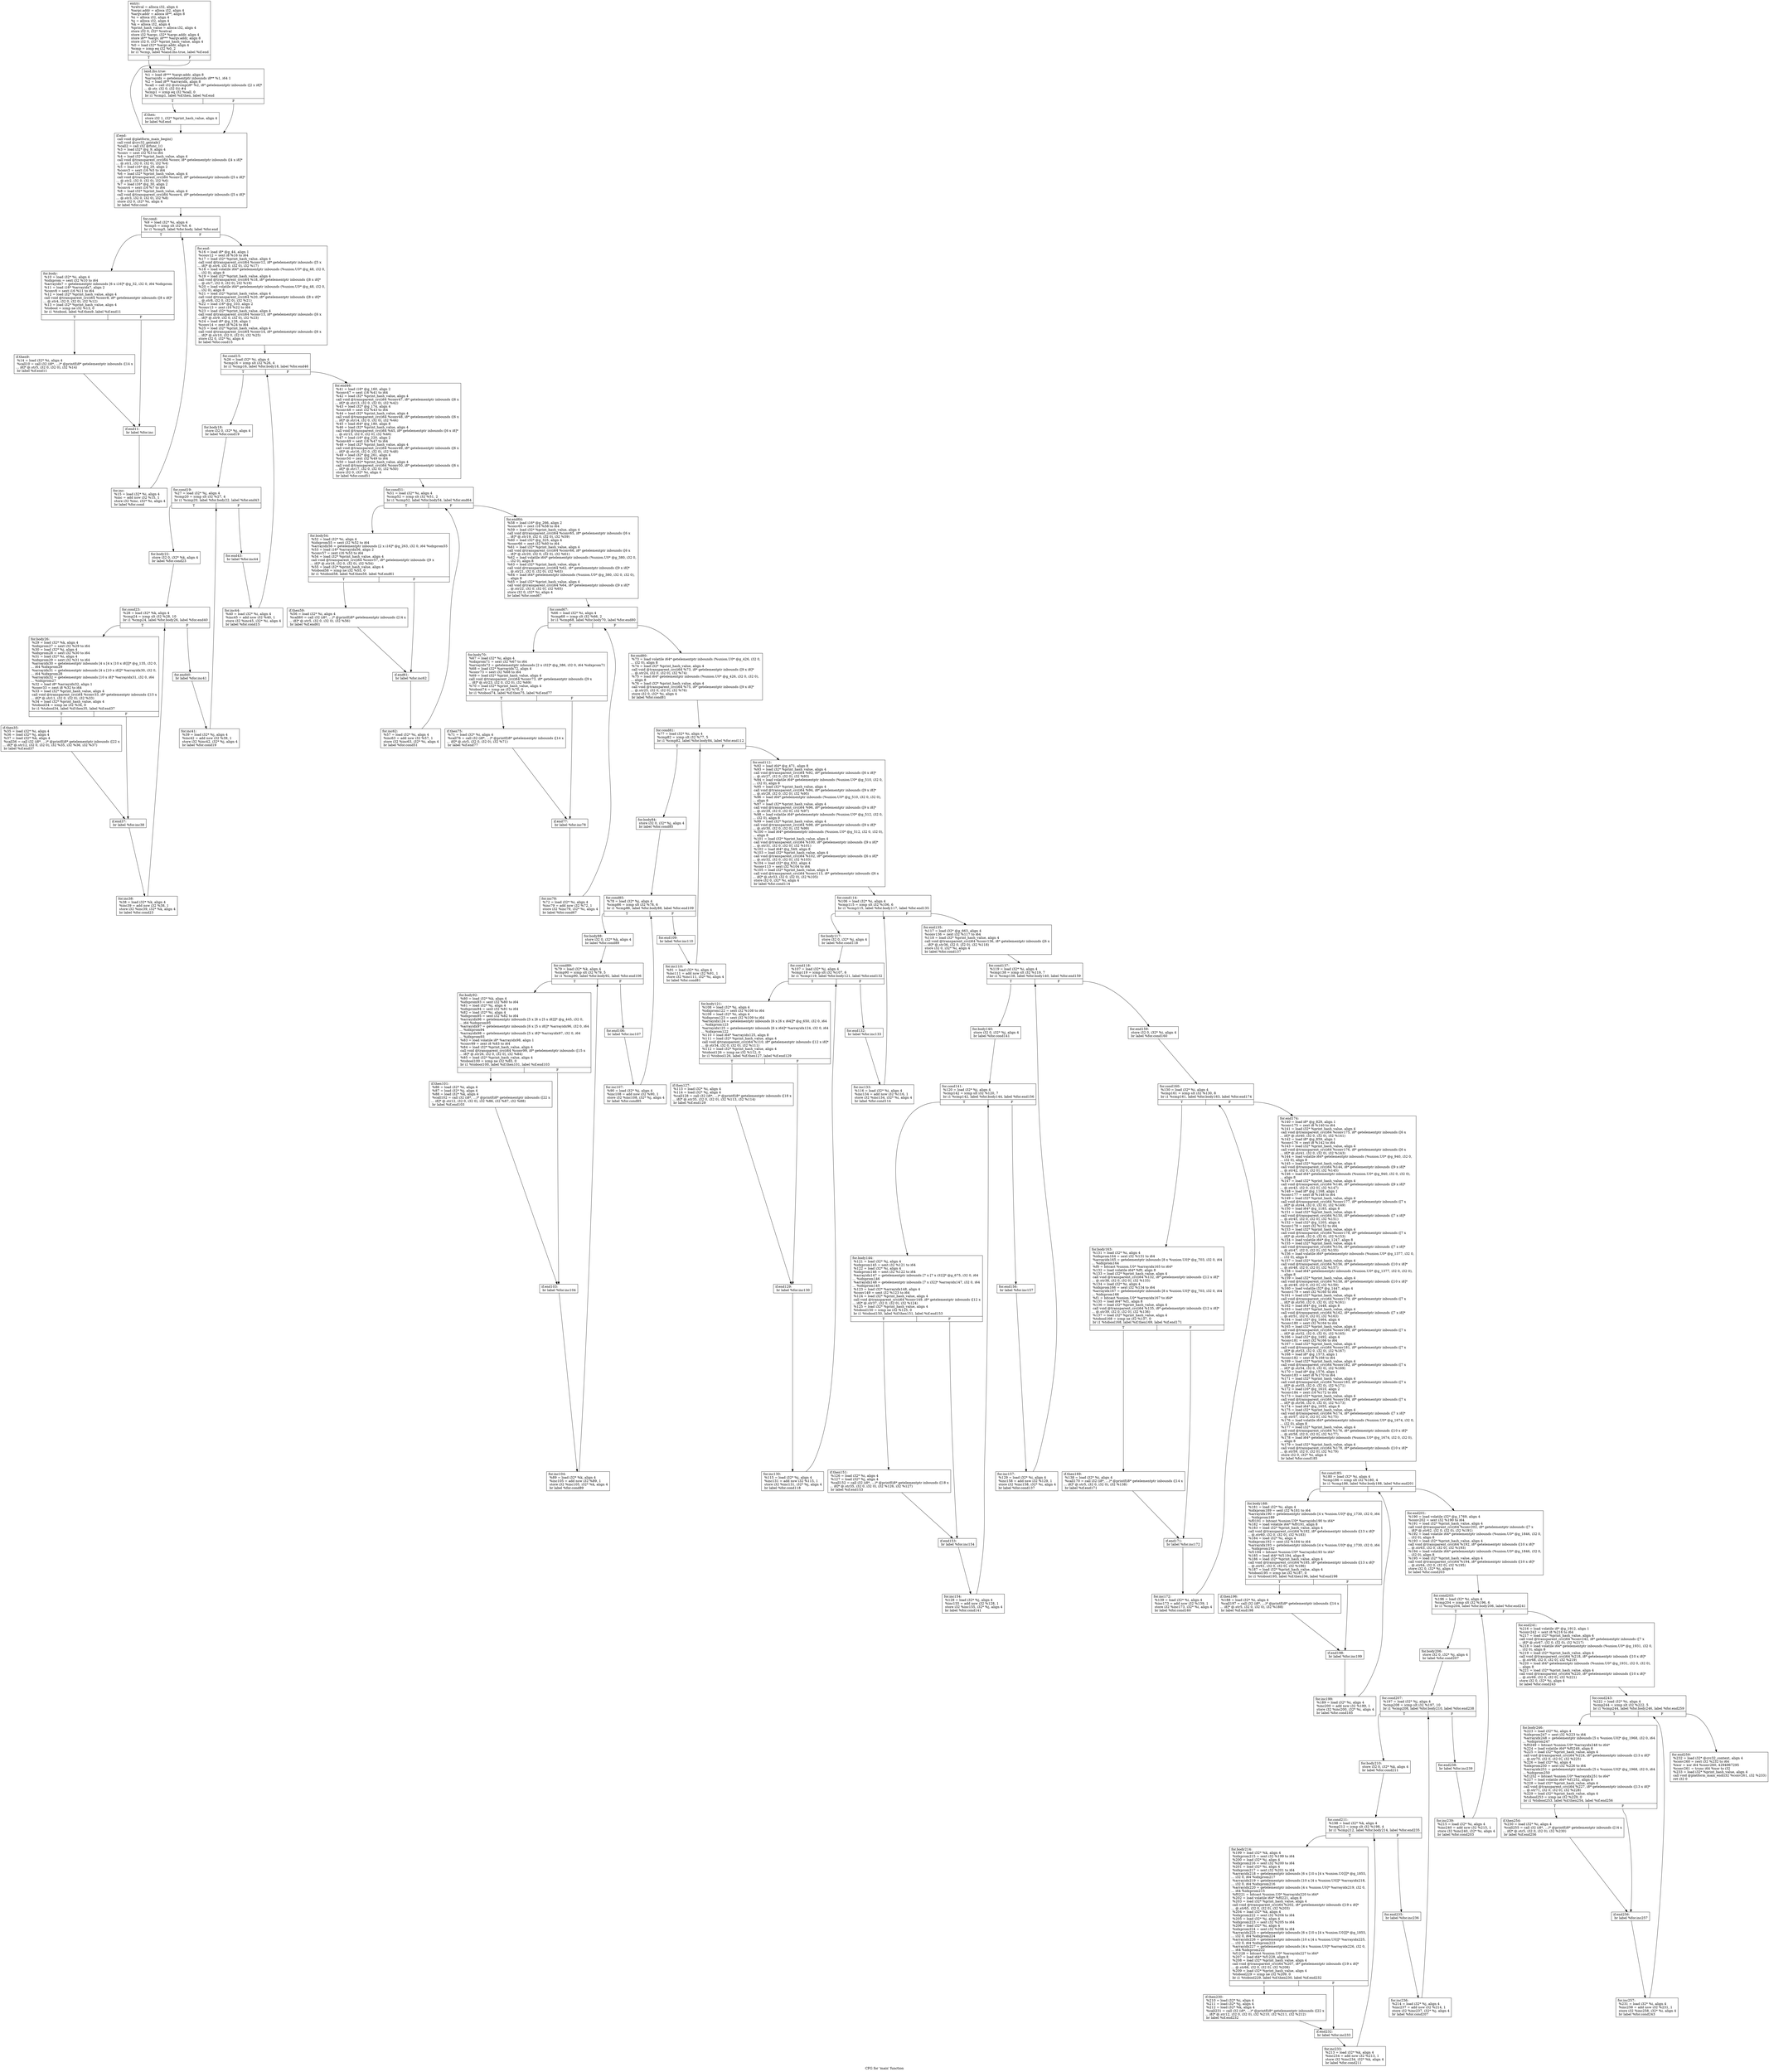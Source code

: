 digraph "CFG for 'main' function" {
	label="CFG for 'main' function";

	Node0x9df6468 [shape=record,label="{entry:\l  %retval = alloca i32, align 4\l  %argc.addr = alloca i32, align 4\l  %argv.addr = alloca i8**, align 8\l  %i = alloca i32, align 4\l  %j = alloca i32, align 4\l  %k = alloca i32, align 4\l  %print_hash_value = alloca i32, align 4\l  store i32 0, i32* %retval\l  store i32 %argc, i32* %argc.addr, align 4\l  store i8** %argv, i8*** %argv.addr, align 8\l  store i32 0, i32* %print_hash_value, align 4\l  %0 = load i32* %argc.addr, align 4\l  %cmp = icmp eq i32 %0, 2\l  br i1 %cmp, label %land.lhs.true, label %if.end\l|{<s0>T|<s1>F}}"];
	Node0x9df6468:s0 -> Node0x9df6498;
	Node0x9df6468:s1 -> Node0x9df64f8;
	Node0x9df6498 [shape=record,label="{land.lhs.true:                                    \l  %1 = load i8*** %argv.addr, align 8\l  %arrayidx = getelementptr inbounds i8** %1, i64 1\l  %2 = load i8** %arrayidx, align 8\l  %call = call i32 @strcmp(i8* %2, i8* getelementptr inbounds ([2 x i8]*\l... @.str, i32 0, i32 0)) #4\l  %cmp1 = icmp eq i32 %call, 0\l  br i1 %cmp1, label %if.then, label %if.end\l|{<s0>T|<s1>F}}"];
	Node0x9df6498:s0 -> Node0x9df64c8;
	Node0x9df6498:s1 -> Node0x9df64f8;
	Node0x9df64c8 [shape=record,label="{if.then:                                          \l  store i32 1, i32* %print_hash_value, align 4\l  br label %if.end\l}"];
	Node0x9df64c8 -> Node0x9df64f8;
	Node0x9df64f8 [shape=record,label="{if.end:                                           \l  call void @platform_main_begin()\l  call void @crc32_gentab()\l  %call2 = call i32 @func_1()\l  %3 = load i32* @g_9, align 4\l  %conv = sext i32 %3 to i64\l  %4 = load i32* %print_hash_value, align 4\l  call void @transparent_crc(i64 %conv, i8* getelementptr inbounds ([4 x i8]*\l... @.str1, i32 0, i32 0), i32 %4)\l  %5 = load i16* @g_29, align 2\l  %conv3 = sext i16 %5 to i64\l  %6 = load i32* %print_hash_value, align 4\l  call void @transparent_crc(i64 %conv3, i8* getelementptr inbounds ([5 x i8]*\l... @.str2, i32 0, i32 0), i32 %6)\l  %7 = load i16* @g_30, align 2\l  %conv4 = sext i16 %7 to i64\l  %8 = load i32* %print_hash_value, align 4\l  call void @transparent_crc(i64 %conv4, i8* getelementptr inbounds ([5 x i8]*\l... @.str3, i32 0, i32 0), i32 %8)\l  store i32 0, i32* %i, align 4\l  br label %for.cond\l}"];
	Node0x9df64f8 -> Node0x9df6528;
	Node0x9df6528 [shape=record,label="{for.cond:                                         \l  %9 = load i32* %i, align 4\l  %cmp5 = icmp slt i32 %9, 6\l  br i1 %cmp5, label %for.body, label %for.end\l|{<s0>T|<s1>F}}"];
	Node0x9df6528:s0 -> Node0x9df6558;
	Node0x9df6528:s1 -> Node0x9df6618;
	Node0x9df6558 [shape=record,label="{for.body:                                         \l  %10 = load i32* %i, align 4\l  %idxprom = sext i32 %10 to i64\l  %arrayidx7 = getelementptr inbounds [6 x i16]* @g_32, i32 0, i64 %idxprom\l  %11 = load i16* %arrayidx7, align 2\l  %conv8 = sext i16 %11 to i64\l  %12 = load i32* %print_hash_value, align 4\l  call void @transparent_crc(i64 %conv8, i8* getelementptr inbounds ([8 x i8]*\l... @.str4, i32 0, i32 0), i32 %12)\l  %13 = load i32* %print_hash_value, align 4\l  %tobool = icmp ne i32 %13, 0\l  br i1 %tobool, label %if.then9, label %if.end11\l|{<s0>T|<s1>F}}"];
	Node0x9df6558:s0 -> Node0x9df6588;
	Node0x9df6558:s1 -> Node0x9df65b8;
	Node0x9df6588 [shape=record,label="{if.then9:                                         \l  %14 = load i32* %i, align 4\l  %call10 = call i32 (i8*, ...)* @printf(i8* getelementptr inbounds ([14 x\l... i8]* @.str5, i32 0, i32 0), i32 %14)\l  br label %if.end11\l}"];
	Node0x9df6588 -> Node0x9df65b8;
	Node0x9df65b8 [shape=record,label="{if.end11:                                         \l  br label %for.inc\l}"];
	Node0x9df65b8 -> Node0x9df65e8;
	Node0x9df65e8 [shape=record,label="{for.inc:                                          \l  %15 = load i32* %i, align 4\l  %inc = add nsw i32 %15, 1\l  store i32 %inc, i32* %i, align 4\l  br label %for.cond\l}"];
	Node0x9df65e8 -> Node0x9df6528;
	Node0x9df6618 [shape=record,label="{for.end:                                          \l  %16 = load i8* @g_44, align 1\l  %conv12 = sext i8 %16 to i64\l  %17 = load i32* %print_hash_value, align 4\l  call void @transparent_crc(i64 %conv12, i8* getelementptr inbounds ([5 x\l... i8]* @.str6, i32 0, i32 0), i32 %17)\l  %18 = load volatile i64* getelementptr inbounds (%union.U0* @g_48, i32 0,\l... i32 0), align 8\l  %19 = load i32* %print_hash_value, align 4\l  call void @transparent_crc(i64 %18, i8* getelementptr inbounds ([8 x i8]*\l... @.str7, i32 0, i32 0), i32 %19)\l  %20 = load volatile i64* getelementptr inbounds (%union.U0* @g_48, i32 0,\l... i32 0), align 8\l  %21 = load i32* %print_hash_value, align 4\l  call void @transparent_crc(i64 %20, i8* getelementptr inbounds ([8 x i8]*\l... @.str8, i32 0, i32 0), i32 %21)\l  %22 = load i16* @g_103, align 2\l  %conv13 = zext i16 %22 to i64\l  %23 = load i32* %print_hash_value, align 4\l  call void @transparent_crc(i64 %conv13, i8* getelementptr inbounds ([6 x\l... i8]* @.str9, i32 0, i32 0), i32 %23)\l  %24 = load i8* @g_128, align 1\l  %conv14 = zext i8 %24 to i64\l  %25 = load i32* %print_hash_value, align 4\l  call void @transparent_crc(i64 %conv14, i8* getelementptr inbounds ([6 x\l... i8]* @.str10, i32 0, i32 0), i32 %25)\l  store i32 0, i32* %i, align 4\l  br label %for.cond15\l}"];
	Node0x9df6618 -> Node0x9df6648;
	Node0x9df6648 [shape=record,label="{for.cond15:                                       \l  %26 = load i32* %i, align 4\l  %cmp16 = icmp slt i32 %26, 4\l  br i1 %cmp16, label %for.body18, label %for.end46\l|{<s0>T|<s1>F}}"];
	Node0x9df6648:s0 -> Node0x9df6678;
	Node0x9df6648:s1 -> Node0x9df68b8;
	Node0x9df6678 [shape=record,label="{for.body18:                                       \l  store i32 0, i32* %j, align 4\l  br label %for.cond19\l}"];
	Node0x9df6678 -> Node0x9df66a8;
	Node0x9df66a8 [shape=record,label="{for.cond19:                                       \l  %27 = load i32* %j, align 4\l  %cmp20 = icmp slt i32 %27, 4\l  br i1 %cmp20, label %for.body22, label %for.end43\l|{<s0>T|<s1>F}}"];
	Node0x9df66a8:s0 -> Node0x9df66d8;
	Node0x9df66a8:s1 -> Node0x9df6858;
	Node0x9df66d8 [shape=record,label="{for.body22:                                       \l  store i32 0, i32* %k, align 4\l  br label %for.cond23\l}"];
	Node0x9df66d8 -> Node0x9df6708;
	Node0x9df6708 [shape=record,label="{for.cond23:                                       \l  %28 = load i32* %k, align 4\l  %cmp24 = icmp slt i32 %28, 10\l  br i1 %cmp24, label %for.body26, label %for.end40\l|{<s0>T|<s1>F}}"];
	Node0x9df6708:s0 -> Node0x9df6738;
	Node0x9df6708:s1 -> Node0x9df67f8;
	Node0x9df6738 [shape=record,label="{for.body26:                                       \l  %29 = load i32* %k, align 4\l  %idxprom27 = sext i32 %29 to i64\l  %30 = load i32* %j, align 4\l  %idxprom28 = sext i32 %30 to i64\l  %31 = load i32* %i, align 4\l  %idxprom29 = sext i32 %31 to i64\l  %arrayidx30 = getelementptr inbounds [4 x [4 x [10 x i8]]]* @g_135, i32 0,\l... i64 %idxprom29\l  %arrayidx31 = getelementptr inbounds [4 x [10 x i8]]* %arrayidx30, i32 0,\l... i64 %idxprom28\l  %arrayidx32 = getelementptr inbounds [10 x i8]* %arrayidx31, i32 0, i64\l... %idxprom27\l  %32 = load i8* %arrayidx32, align 1\l  %conv33 = zext i8 %32 to i64\l  %33 = load i32* %print_hash_value, align 4\l  call void @transparent_crc(i64 %conv33, i8* getelementptr inbounds ([15 x\l... i8]* @.str11, i32 0, i32 0), i32 %33)\l  %34 = load i32* %print_hash_value, align 4\l  %tobool34 = icmp ne i32 %34, 0\l  br i1 %tobool34, label %if.then35, label %if.end37\l|{<s0>T|<s1>F}}"];
	Node0x9df6738:s0 -> Node0x9df6768;
	Node0x9df6738:s1 -> Node0x9df6798;
	Node0x9df6768 [shape=record,label="{if.then35:                                        \l  %35 = load i32* %i, align 4\l  %36 = load i32* %j, align 4\l  %37 = load i32* %k, align 4\l  %call36 = call i32 (i8*, ...)* @printf(i8* getelementptr inbounds ([22 x\l... i8]* @.str12, i32 0, i32 0), i32 %35, i32 %36, i32 %37)\l  br label %if.end37\l}"];
	Node0x9df6768 -> Node0x9df6798;
	Node0x9df6798 [shape=record,label="{if.end37:                                         \l  br label %for.inc38\l}"];
	Node0x9df6798 -> Node0x9df67c8;
	Node0x9df67c8 [shape=record,label="{for.inc38:                                        \l  %38 = load i32* %k, align 4\l  %inc39 = add nsw i32 %38, 1\l  store i32 %inc39, i32* %k, align 4\l  br label %for.cond23\l}"];
	Node0x9df67c8 -> Node0x9df6708;
	Node0x9df67f8 [shape=record,label="{for.end40:                                        \l  br label %for.inc41\l}"];
	Node0x9df67f8 -> Node0x9df6828;
	Node0x9df6828 [shape=record,label="{for.inc41:                                        \l  %39 = load i32* %j, align 4\l  %inc42 = add nsw i32 %39, 1\l  store i32 %inc42, i32* %j, align 4\l  br label %for.cond19\l}"];
	Node0x9df6828 -> Node0x9df66a8;
	Node0x9df6858 [shape=record,label="{for.end43:                                        \l  br label %for.inc44\l}"];
	Node0x9df6858 -> Node0x9df6888;
	Node0x9df6888 [shape=record,label="{for.inc44:                                        \l  %40 = load i32* %i, align 4\l  %inc45 = add nsw i32 %40, 1\l  store i32 %inc45, i32* %i, align 4\l  br label %for.cond15\l}"];
	Node0x9df6888 -> Node0x9df6648;
	Node0x9df68b8 [shape=record,label="{for.end46:                                        \l  %41 = load i16* @g_160, align 2\l  %conv47 = sext i16 %41 to i64\l  %42 = load i32* %print_hash_value, align 4\l  call void @transparent_crc(i64 %conv47, i8* getelementptr inbounds ([6 x\l... i8]* @.str13, i32 0, i32 0), i32 %42)\l  %43 = load i32* @g_174, align 4\l  %conv48 = sext i32 %43 to i64\l  %44 = load i32* %print_hash_value, align 4\l  call void @transparent_crc(i64 %conv48, i8* getelementptr inbounds ([6 x\l... i8]* @.str14, i32 0, i32 0), i32 %44)\l  %45 = load i64* @g_180, align 8\l  %46 = load i32* %print_hash_value, align 4\l  call void @transparent_crc(i64 %45, i8* getelementptr inbounds ([6 x i8]*\l... @.str15, i32 0, i32 0), i32 %46)\l  %47 = load i16* @g_220, align 2\l  %conv49 = sext i16 %47 to i64\l  %48 = load i32* %print_hash_value, align 4\l  call void @transparent_crc(i64 %conv49, i8* getelementptr inbounds ([6 x\l... i8]* @.str16, i32 0, i32 0), i32 %48)\l  %49 = load i32* @g_261, align 4\l  %conv50 = zext i32 %49 to i64\l  %50 = load i32* %print_hash_value, align 4\l  call void @transparent_crc(i64 %conv50, i8* getelementptr inbounds ([6 x\l... i8]* @.str17, i32 0, i32 0), i32 %50)\l  store i32 0, i32* %i, align 4\l  br label %for.cond51\l}"];
	Node0x9df68b8 -> Node0x9df68e8;
	Node0x9df68e8 [shape=record,label="{for.cond51:                                       \l  %51 = load i32* %i, align 4\l  %cmp52 = icmp slt i32 %51, 2\l  br i1 %cmp52, label %for.body54, label %for.end64\l|{<s0>T|<s1>F}}"];
	Node0x9df68e8:s0 -> Node0x9df6918;
	Node0x9df68e8:s1 -> Node0x9df69d8;
	Node0x9df6918 [shape=record,label="{for.body54:                                       \l  %52 = load i32* %i, align 4\l  %idxprom55 = sext i32 %52 to i64\l  %arrayidx56 = getelementptr inbounds [2 x i16]* @g_263, i32 0, i64 %idxprom55\l  %53 = load i16* %arrayidx56, align 2\l  %conv57 = zext i16 %53 to i64\l  %54 = load i32* %print_hash_value, align 4\l  call void @transparent_crc(i64 %conv57, i8* getelementptr inbounds ([9 x\l... i8]* @.str18, i32 0, i32 0), i32 %54)\l  %55 = load i32* %print_hash_value, align 4\l  %tobool58 = icmp ne i32 %55, 0\l  br i1 %tobool58, label %if.then59, label %if.end61\l|{<s0>T|<s1>F}}"];
	Node0x9df6918:s0 -> Node0x9df6948;
	Node0x9df6918:s1 -> Node0x9df6978;
	Node0x9df6948 [shape=record,label="{if.then59:                                        \l  %56 = load i32* %i, align 4\l  %call60 = call i32 (i8*, ...)* @printf(i8* getelementptr inbounds ([14 x\l... i8]* @.str5, i32 0, i32 0), i32 %56)\l  br label %if.end61\l}"];
	Node0x9df6948 -> Node0x9df6978;
	Node0x9df6978 [shape=record,label="{if.end61:                                         \l  br label %for.inc62\l}"];
	Node0x9df6978 -> Node0x9df69a8;
	Node0x9df69a8 [shape=record,label="{for.inc62:                                        \l  %57 = load i32* %i, align 4\l  %inc63 = add nsw i32 %57, 1\l  store i32 %inc63, i32* %i, align 4\l  br label %for.cond51\l}"];
	Node0x9df69a8 -> Node0x9df68e8;
	Node0x9df69d8 [shape=record,label="{for.end64:                                        \l  %58 = load i16* @g_266, align 2\l  %conv65 = zext i16 %58 to i64\l  %59 = load i32* %print_hash_value, align 4\l  call void @transparent_crc(i64 %conv65, i8* getelementptr inbounds ([6 x\l... i8]* @.str19, i32 0, i32 0), i32 %59)\l  %60 = load i32* @g_325, align 4\l  %conv66 = zext i32 %60 to i64\l  %61 = load i32* %print_hash_value, align 4\l  call void @transparent_crc(i64 %conv66, i8* getelementptr inbounds ([6 x\l... i8]* @.str20, i32 0, i32 0), i32 %61)\l  %62 = load volatile i64* getelementptr inbounds (%union.U0* @g_380, i32 0,\l... i32 0), align 8\l  %63 = load i32* %print_hash_value, align 4\l  call void @transparent_crc(i64 %62, i8* getelementptr inbounds ([9 x i8]*\l... @.str21, i32 0, i32 0), i32 %63)\l  %64 = load i64* getelementptr inbounds (%union.U0* @g_380, i32 0, i32 0),\l... align 8\l  %65 = load i32* %print_hash_value, align 4\l  call void @transparent_crc(i64 %64, i8* getelementptr inbounds ([9 x i8]*\l... @.str22, i32 0, i32 0), i32 %65)\l  store i32 0, i32* %i, align 4\l  br label %for.cond67\l}"];
	Node0x9df69d8 -> Node0x9df6a08;
	Node0x9df6a08 [shape=record,label="{for.cond67:                                       \l  %66 = load i32* %i, align 4\l  %cmp68 = icmp slt i32 %66, 2\l  br i1 %cmp68, label %for.body70, label %for.end80\l|{<s0>T|<s1>F}}"];
	Node0x9df6a08:s0 -> Node0x9df6a38;
	Node0x9df6a08:s1 -> Node0x9dec5a8;
	Node0x9df6a38 [shape=record,label="{for.body70:                                       \l  %67 = load i32* %i, align 4\l  %idxprom71 = sext i32 %67 to i64\l  %arrayidx72 = getelementptr inbounds [2 x i32]* @g_386, i32 0, i64 %idxprom71\l  %68 = load i32* %arrayidx72, align 4\l  %conv73 = sext i32 %68 to i64\l  %69 = load i32* %print_hash_value, align 4\l  call void @transparent_crc(i64 %conv73, i8* getelementptr inbounds ([9 x\l... i8]* @.str23, i32 0, i32 0), i32 %69)\l  %70 = load i32* %print_hash_value, align 4\l  %tobool74 = icmp ne i32 %70, 0\l  br i1 %tobool74, label %if.then75, label %if.end77\l|{<s0>T|<s1>F}}"];
	Node0x9df6a38:s0 -> Node0x9df6a68;
	Node0x9df6a38:s1 -> Node0x9df6a98;
	Node0x9df6a68 [shape=record,label="{if.then75:                                        \l  %71 = load i32* %i, align 4\l  %call76 = call i32 (i8*, ...)* @printf(i8* getelementptr inbounds ([14 x\l... i8]* @.str5, i32 0, i32 0), i32 %71)\l  br label %if.end77\l}"];
	Node0x9df6a68 -> Node0x9df6a98;
	Node0x9df6a98 [shape=record,label="{if.end77:                                         \l  br label %for.inc78\l}"];
	Node0x9df6a98 -> Node0x9dec578;
	Node0x9dec578 [shape=record,label="{for.inc78:                                        \l  %72 = load i32* %i, align 4\l  %inc79 = add nsw i32 %72, 1\l  store i32 %inc79, i32* %i, align 4\l  br label %for.cond67\l}"];
	Node0x9dec578 -> Node0x9df6a08;
	Node0x9dec5a8 [shape=record,label="{for.end80:                                        \l  %73 = load volatile i64* getelementptr inbounds (%union.U0* @g_426, i32 0,\l... i32 0), align 8\l  %74 = load i32* %print_hash_value, align 4\l  call void @transparent_crc(i64 %73, i8* getelementptr inbounds ([9 x i8]*\l... @.str24, i32 0, i32 0), i32 %74)\l  %75 = load i64* getelementptr inbounds (%union.U0* @g_426, i32 0, i32 0),\l... align 8\l  %76 = load i32* %print_hash_value, align 4\l  call void @transparent_crc(i64 %75, i8* getelementptr inbounds ([9 x i8]*\l... @.str25, i32 0, i32 0), i32 %76)\l  store i32 0, i32* %i, align 4\l  br label %for.cond81\l}"];
	Node0x9dec5a8 -> Node0x9dec5d8;
	Node0x9dec5d8 [shape=record,label="{for.cond81:                                       \l  %77 = load i32* %i, align 4\l  %cmp82 = icmp slt i32 %77, 5\l  br i1 %cmp82, label %for.body84, label %for.end112\l|{<s0>T|<s1>F}}"];
	Node0x9dec5d8:s0 -> Node0x9dec608;
	Node0x9dec5d8:s1 -> Node0x9e05480;
	Node0x9dec608 [shape=record,label="{for.body84:                                       \l  store i32 0, i32* %j, align 4\l  br label %for.cond85\l}"];
	Node0x9dec608 -> Node0x9dec638;
	Node0x9dec638 [shape=record,label="{for.cond85:                                       \l  %78 = load i32* %j, align 4\l  %cmp86 = icmp slt i32 %78, 6\l  br i1 %cmp86, label %for.body88, label %for.end109\l|{<s0>T|<s1>F}}"];
	Node0x9dec638:s0 -> Node0x9e052a0;
	Node0x9dec638:s1 -> Node0x9e05420;
	Node0x9e052a0 [shape=record,label="{for.body88:                                       \l  store i32 0, i32* %k, align 4\l  br label %for.cond89\l}"];
	Node0x9e052a0 -> Node0x9e052d0;
	Node0x9e052d0 [shape=record,label="{for.cond89:                                       \l  %79 = load i32* %k, align 4\l  %cmp90 = icmp slt i32 %79, 5\l  br i1 %cmp90, label %for.body92, label %for.end106\l|{<s0>T|<s1>F}}"];
	Node0x9e052d0:s0 -> Node0x9e05300;
	Node0x9e052d0:s1 -> Node0x9e053c0;
	Node0x9e05300 [shape=record,label="{for.body92:                                       \l  %80 = load i32* %k, align 4\l  %idxprom93 = sext i32 %80 to i64\l  %81 = load i32* %j, align 4\l  %idxprom94 = sext i32 %81 to i64\l  %82 = load i32* %i, align 4\l  %idxprom95 = sext i32 %82 to i64\l  %arrayidx96 = getelementptr inbounds [5 x [6 x [5 x i8]]]* @g_445, i32 0,\l... i64 %idxprom95\l  %arrayidx97 = getelementptr inbounds [6 x [5 x i8]]* %arrayidx96, i32 0, i64\l... %idxprom94\l  %arrayidx98 = getelementptr inbounds [5 x i8]* %arrayidx97, i32 0, i64\l... %idxprom93\l  %83 = load volatile i8* %arrayidx98, align 1\l  %conv99 = zext i8 %83 to i64\l  %84 = load i32* %print_hash_value, align 4\l  call void @transparent_crc(i64 %conv99, i8* getelementptr inbounds ([15 x\l... i8]* @.str26, i32 0, i32 0), i32 %84)\l  %85 = load i32* %print_hash_value, align 4\l  %tobool100 = icmp ne i32 %85, 0\l  br i1 %tobool100, label %if.then101, label %if.end103\l|{<s0>T|<s1>F}}"];
	Node0x9e05300:s0 -> Node0x9e05330;
	Node0x9e05300:s1 -> Node0x9e05360;
	Node0x9e05330 [shape=record,label="{if.then101:                                       \l  %86 = load i32* %i, align 4\l  %87 = load i32* %j, align 4\l  %88 = load i32* %k, align 4\l  %call102 = call i32 (i8*, ...)* @printf(i8* getelementptr inbounds ([22 x\l... i8]* @.str12, i32 0, i32 0), i32 %86, i32 %87, i32 %88)\l  br label %if.end103\l}"];
	Node0x9e05330 -> Node0x9e05360;
	Node0x9e05360 [shape=record,label="{if.end103:                                        \l  br label %for.inc104\l}"];
	Node0x9e05360 -> Node0x9e05390;
	Node0x9e05390 [shape=record,label="{for.inc104:                                       \l  %89 = load i32* %k, align 4\l  %inc105 = add nsw i32 %89, 1\l  store i32 %inc105, i32* %k, align 4\l  br label %for.cond89\l}"];
	Node0x9e05390 -> Node0x9e052d0;
	Node0x9e053c0 [shape=record,label="{for.end106:                                       \l  br label %for.inc107\l}"];
	Node0x9e053c0 -> Node0x9e053f0;
	Node0x9e053f0 [shape=record,label="{for.inc107:                                       \l  %90 = load i32* %j, align 4\l  %inc108 = add nsw i32 %90, 1\l  store i32 %inc108, i32* %j, align 4\l  br label %for.cond85\l}"];
	Node0x9e053f0 -> Node0x9dec638;
	Node0x9e05420 [shape=record,label="{for.end109:                                       \l  br label %for.inc110\l}"];
	Node0x9e05420 -> Node0x9e05450;
	Node0x9e05450 [shape=record,label="{for.inc110:                                       \l  %91 = load i32* %i, align 4\l  %inc111 = add nsw i32 %91, 1\l  store i32 %inc111, i32* %i, align 4\l  br label %for.cond81\l}"];
	Node0x9e05450 -> Node0x9dec5d8;
	Node0x9e05480 [shape=record,label="{for.end112:                                       \l  %92 = load i64* @g_471, align 8\l  %93 = load i32* %print_hash_value, align 4\l  call void @transparent_crc(i64 %92, i8* getelementptr inbounds ([6 x i8]*\l... @.str27, i32 0, i32 0), i32 %93)\l  %94 = load volatile i64* getelementptr inbounds (%union.U0* @g_510, i32 0,\l... i32 0), align 8\l  %95 = load i32* %print_hash_value, align 4\l  call void @transparent_crc(i64 %94, i8* getelementptr inbounds ([9 x i8]*\l... @.str28, i32 0, i32 0), i32 %95)\l  %96 = load i64* getelementptr inbounds (%union.U0* @g_510, i32 0, i32 0),\l... align 8\l  %97 = load i32* %print_hash_value, align 4\l  call void @transparent_crc(i64 %96, i8* getelementptr inbounds ([9 x i8]*\l... @.str29, i32 0, i32 0), i32 %97)\l  %98 = load volatile i64* getelementptr inbounds (%union.U0* @g_512, i32 0,\l... i32 0), align 8\l  %99 = load i32* %print_hash_value, align 4\l  call void @transparent_crc(i64 %98, i8* getelementptr inbounds ([9 x i8]*\l... @.str30, i32 0, i32 0), i32 %99)\l  %100 = load i64* getelementptr inbounds (%union.U0* @g_512, i32 0, i32 0),\l... align 8\l  %101 = load i32* %print_hash_value, align 4\l  call void @transparent_crc(i64 %100, i8* getelementptr inbounds ([9 x i8]*\l... @.str31, i32 0, i32 0), i32 %101)\l  %102 = load i64* @g_549, align 8\l  %103 = load i32* %print_hash_value, align 4\l  call void @transparent_crc(i64 %102, i8* getelementptr inbounds ([6 x i8]*\l... @.str32, i32 0, i32 0), i32 %103)\l  %104 = load i32* @g_632, align 4\l  %conv113 = sext i32 %104 to i64\l  %105 = load i32* %print_hash_value, align 4\l  call void @transparent_crc(i64 %conv113, i8* getelementptr inbounds ([6 x\l... i8]* @.str33, i32 0, i32 0), i32 %105)\l  store i32 0, i32* %i, align 4\l  br label %for.cond114\l}"];
	Node0x9e05480 -> Node0x9e054b0;
	Node0x9e054b0 [shape=record,label="{for.cond114:                                      \l  %106 = load i32* %i, align 4\l  %cmp115 = icmp slt i32 %106, 6\l  br i1 %cmp115, label %for.body117, label %for.end135\l|{<s0>T|<s1>F}}"];
	Node0x9e054b0:s0 -> Node0x9e054e0;
	Node0x9e054b0:s1 -> Node0x9e05660;
	Node0x9e054e0 [shape=record,label="{for.body117:                                      \l  store i32 0, i32* %j, align 4\l  br label %for.cond118\l}"];
	Node0x9e054e0 -> Node0x9e05510;
	Node0x9e05510 [shape=record,label="{for.cond118:                                      \l  %107 = load i32* %j, align 4\l  %cmp119 = icmp slt i32 %107, 6\l  br i1 %cmp119, label %for.body121, label %for.end132\l|{<s0>T|<s1>F}}"];
	Node0x9e05510:s0 -> Node0x9e05540;
	Node0x9e05510:s1 -> Node0x9e05600;
	Node0x9e05540 [shape=record,label="{for.body121:                                      \l  %108 = load i32* %j, align 4\l  %idxprom122 = sext i32 %108 to i64\l  %109 = load i32* %i, align 4\l  %idxprom123 = sext i32 %109 to i64\l  %arrayidx124 = getelementptr inbounds [6 x [6 x i64]]* @g_650, i32 0, i64\l... %idxprom123\l  %arrayidx125 = getelementptr inbounds [6 x i64]* %arrayidx124, i32 0, i64\l... %idxprom122\l  %110 = load i64* %arrayidx125, align 8\l  %111 = load i32* %print_hash_value, align 4\l  call void @transparent_crc(i64 %110, i8* getelementptr inbounds ([12 x i8]*\l... @.str34, i32 0, i32 0), i32 %111)\l  %112 = load i32* %print_hash_value, align 4\l  %tobool126 = icmp ne i32 %112, 0\l  br i1 %tobool126, label %if.then127, label %if.end129\l|{<s0>T|<s1>F}}"];
	Node0x9e05540:s0 -> Node0x9e05570;
	Node0x9e05540:s1 -> Node0x9e055a0;
	Node0x9e05570 [shape=record,label="{if.then127:                                       \l  %113 = load i32* %i, align 4\l  %114 = load i32* %j, align 4\l  %call128 = call i32 (i8*, ...)* @printf(i8* getelementptr inbounds ([18 x\l... i8]* @.str35, i32 0, i32 0), i32 %113, i32 %114)\l  br label %if.end129\l}"];
	Node0x9e05570 -> Node0x9e055a0;
	Node0x9e055a0 [shape=record,label="{if.end129:                                        \l  br label %for.inc130\l}"];
	Node0x9e055a0 -> Node0x9e055d0;
	Node0x9e055d0 [shape=record,label="{for.inc130:                                       \l  %115 = load i32* %j, align 4\l  %inc131 = add nsw i32 %115, 1\l  store i32 %inc131, i32* %j, align 4\l  br label %for.cond118\l}"];
	Node0x9e055d0 -> Node0x9e05510;
	Node0x9e05600 [shape=record,label="{for.end132:                                       \l  br label %for.inc133\l}"];
	Node0x9e05600 -> Node0x9e05630;
	Node0x9e05630 [shape=record,label="{for.inc133:                                       \l  %116 = load i32* %i, align 4\l  %inc134 = add nsw i32 %116, 1\l  store i32 %inc134, i32* %i, align 4\l  br label %for.cond114\l}"];
	Node0x9e05630 -> Node0x9e054b0;
	Node0x9e05660 [shape=record,label="{for.end135:                                       \l  %117 = load i32* @g_663, align 4\l  %conv136 = zext i32 %117 to i64\l  %118 = load i32* %print_hash_value, align 4\l  call void @transparent_crc(i64 %conv136, i8* getelementptr inbounds ([6 x\l... i8]* @.str36, i32 0, i32 0), i32 %118)\l  store i32 0, i32* %i, align 4\l  br label %for.cond137\l}"];
	Node0x9e05660 -> Node0x9e05690;
	Node0x9e05690 [shape=record,label="{for.cond137:                                      \l  %119 = load i32* %i, align 4\l  %cmp138 = icmp slt i32 %119, 7\l  br i1 %cmp138, label %for.body140, label %for.end159\l|{<s0>T|<s1>F}}"];
	Node0x9e05690:s0 -> Node0x9e056c0;
	Node0x9e05690:s1 -> Node0x9e05840;
	Node0x9e056c0 [shape=record,label="{for.body140:                                      \l  store i32 0, i32* %j, align 4\l  br label %for.cond141\l}"];
	Node0x9e056c0 -> Node0x9e056f0;
	Node0x9e056f0 [shape=record,label="{for.cond141:                                      \l  %120 = load i32* %j, align 4\l  %cmp142 = icmp slt i32 %120, 7\l  br i1 %cmp142, label %for.body144, label %for.end156\l|{<s0>T|<s1>F}}"];
	Node0x9e056f0:s0 -> Node0x9e05720;
	Node0x9e056f0:s1 -> Node0x9e057e0;
	Node0x9e05720 [shape=record,label="{for.body144:                                      \l  %121 = load i32* %j, align 4\l  %idxprom145 = sext i32 %121 to i64\l  %122 = load i32* %i, align 4\l  %idxprom146 = sext i32 %122 to i64\l  %arrayidx147 = getelementptr inbounds [7 x [7 x i32]]* @g_675, i32 0, i64\l... %idxprom146\l  %arrayidx148 = getelementptr inbounds [7 x i32]* %arrayidx147, i32 0, i64\l... %idxprom145\l  %123 = load i32* %arrayidx148, align 4\l  %conv149 = sext i32 %123 to i64\l  %124 = load i32* %print_hash_value, align 4\l  call void @transparent_crc(i64 %conv149, i8* getelementptr inbounds ([12 x\l... i8]* @.str37, i32 0, i32 0), i32 %124)\l  %125 = load i32* %print_hash_value, align 4\l  %tobool150 = icmp ne i32 %125, 0\l  br i1 %tobool150, label %if.then151, label %if.end153\l|{<s0>T|<s1>F}}"];
	Node0x9e05720:s0 -> Node0x9e05750;
	Node0x9e05720:s1 -> Node0x9e05780;
	Node0x9e05750 [shape=record,label="{if.then151:                                       \l  %126 = load i32* %i, align 4\l  %127 = load i32* %j, align 4\l  %call152 = call i32 (i8*, ...)* @printf(i8* getelementptr inbounds ([18 x\l... i8]* @.str35, i32 0, i32 0), i32 %126, i32 %127)\l  br label %if.end153\l}"];
	Node0x9e05750 -> Node0x9e05780;
	Node0x9e05780 [shape=record,label="{if.end153:                                        \l  br label %for.inc154\l}"];
	Node0x9e05780 -> Node0x9e057b0;
	Node0x9e057b0 [shape=record,label="{for.inc154:                                       \l  %128 = load i32* %j, align 4\l  %inc155 = add nsw i32 %128, 1\l  store i32 %inc155, i32* %j, align 4\l  br label %for.cond141\l}"];
	Node0x9e057b0 -> Node0x9e056f0;
	Node0x9e057e0 [shape=record,label="{for.end156:                                       \l  br label %for.inc157\l}"];
	Node0x9e057e0 -> Node0x9e05810;
	Node0x9e05810 [shape=record,label="{for.inc157:                                       \l  %129 = load i32* %i, align 4\l  %inc158 = add nsw i32 %129, 1\l  store i32 %inc158, i32* %i, align 4\l  br label %for.cond137\l}"];
	Node0x9e05810 -> Node0x9e05690;
	Node0x9e05840 [shape=record,label="{for.end159:                                       \l  store i32 0, i32* %i, align 4\l  br label %for.cond160\l}"];
	Node0x9e05840 -> Node0x9e05870;
	Node0x9e05870 [shape=record,label="{for.cond160:                                      \l  %130 = load i32* %i, align 4\l  %cmp161 = icmp slt i32 %130, 8\l  br i1 %cmp161, label %for.body163, label %for.end174\l|{<s0>T|<s1>F}}"];
	Node0x9e05870:s0 -> Node0x9e058a0;
	Node0x9e05870:s1 -> Node0x9e05960;
	Node0x9e058a0 [shape=record,label="{for.body163:                                      \l  %131 = load i32* %i, align 4\l  %idxprom164 = sext i32 %131 to i64\l  %arrayidx165 = getelementptr inbounds [8 x %union.U0]* @g_703, i32 0, i64\l... %idxprom164\l  %f0 = bitcast %union.U0* %arrayidx165 to i64*\l  %132 = load volatile i64* %f0, align 8\l  %133 = load i32* %print_hash_value, align 4\l  call void @transparent_crc(i64 %132, i8* getelementptr inbounds ([12 x i8]*\l... @.str38, i32 0, i32 0), i32 %133)\l  %134 = load i32* %i, align 4\l  %idxprom166 = sext i32 %134 to i64\l  %arrayidx167 = getelementptr inbounds [8 x %union.U0]* @g_703, i32 0, i64\l... %idxprom166\l  %f1 = bitcast %union.U0* %arrayidx167 to i64*\l  %135 = load i64* %f1, align 8\l  %136 = load i32* %print_hash_value, align 4\l  call void @transparent_crc(i64 %135, i8* getelementptr inbounds ([12 x i8]*\l... @.str39, i32 0, i32 0), i32 %136)\l  %137 = load i32* %print_hash_value, align 4\l  %tobool168 = icmp ne i32 %137, 0\l  br i1 %tobool168, label %if.then169, label %if.end171\l|{<s0>T|<s1>F}}"];
	Node0x9e058a0:s0 -> Node0x9e058d0;
	Node0x9e058a0:s1 -> Node0x9e05900;
	Node0x9e058d0 [shape=record,label="{if.then169:                                       \l  %138 = load i32* %i, align 4\l  %call170 = call i32 (i8*, ...)* @printf(i8* getelementptr inbounds ([14 x\l... i8]* @.str5, i32 0, i32 0), i32 %138)\l  br label %if.end171\l}"];
	Node0x9e058d0 -> Node0x9e05900;
	Node0x9e05900 [shape=record,label="{if.end171:                                        \l  br label %for.inc172\l}"];
	Node0x9e05900 -> Node0x9e05930;
	Node0x9e05930 [shape=record,label="{for.inc172:                                       \l  %139 = load i32* %i, align 4\l  %inc173 = add nsw i32 %139, 1\l  store i32 %inc173, i32* %i, align 4\l  br label %for.cond160\l}"];
	Node0x9e05930 -> Node0x9e05870;
	Node0x9e05960 [shape=record,label="{for.end174:                                       \l  %140 = load i8* @g_829, align 1\l  %conv175 = zext i8 %140 to i64\l  %141 = load i32* %print_hash_value, align 4\l  call void @transparent_crc(i64 %conv175, i8* getelementptr inbounds ([6 x\l... i8]* @.str40, i32 0, i32 0), i32 %141)\l  %142 = load i8* @g_859, align 1\l  %conv176 = zext i8 %142 to i64\l  %143 = load i32* %print_hash_value, align 4\l  call void @transparent_crc(i64 %conv176, i8* getelementptr inbounds ([6 x\l... i8]* @.str41, i32 0, i32 0), i32 %143)\l  %144 = load volatile i64* getelementptr inbounds (%union.U0* @g_940, i32 0,\l... i32 0), align 8\l  %145 = load i32* %print_hash_value, align 4\l  call void @transparent_crc(i64 %144, i8* getelementptr inbounds ([9 x i8]*\l... @.str42, i32 0, i32 0), i32 %145)\l  %146 = load i64* getelementptr inbounds (%union.U0* @g_940, i32 0, i32 0),\l... align 8\l  %147 = load i32* %print_hash_value, align 4\l  call void @transparent_crc(i64 %146, i8* getelementptr inbounds ([9 x i8]*\l... @.str43, i32 0, i32 0), i32 %147)\l  %148 = load i8* @g_1168, align 1\l  %conv177 = sext i8 %148 to i64\l  %149 = load i32* %print_hash_value, align 4\l  call void @transparent_crc(i64 %conv177, i8* getelementptr inbounds ([7 x\l... i8]* @.str44, i32 0, i32 0), i32 %149)\l  %150 = load i64* @g_1183, align 8\l  %151 = load i32* %print_hash_value, align 4\l  call void @transparent_crc(i64 %150, i8* getelementptr inbounds ([7 x i8]*\l... @.str45, i32 0, i32 0), i32 %151)\l  %152 = load i32* @g_1203, align 4\l  %conv178 = zext i32 %152 to i64\l  %153 = load i32* %print_hash_value, align 4\l  call void @transparent_crc(i64 %conv178, i8* getelementptr inbounds ([7 x\l... i8]* @.str46, i32 0, i32 0), i32 %153)\l  %154 = load volatile i64* @g_1247, align 8\l  %155 = load i32* %print_hash_value, align 4\l  call void @transparent_crc(i64 %154, i8* getelementptr inbounds ([7 x i8]*\l... @.str47, i32 0, i32 0), i32 %155)\l  %156 = load volatile i64* getelementptr inbounds (%union.U0* @g_1377, i32 0,\l... i32 0), align 8\l  %157 = load i32* %print_hash_value, align 4\l  call void @transparent_crc(i64 %156, i8* getelementptr inbounds ([10 x i8]*\l... @.str48, i32 0, i32 0), i32 %157)\l  %158 = load i64* getelementptr inbounds (%union.U0* @g_1377, i32 0, i32 0),\l... align 8\l  %159 = load i32* %print_hash_value, align 4\l  call void @transparent_crc(i64 %158, i8* getelementptr inbounds ([10 x i8]*\l... @.str49, i32 0, i32 0), i32 %159)\l  %160 = load volatile i32* @g_1447, align 4\l  %conv179 = sext i32 %160 to i64\l  %161 = load i32* %print_hash_value, align 4\l  call void @transparent_crc(i64 %conv179, i8* getelementptr inbounds ([7 x\l... i8]* @.str50, i32 0, i32 0), i32 %161)\l  %162 = load i64* @g_1448, align 8\l  %163 = load i32* %print_hash_value, align 4\l  call void @transparent_crc(i64 %162, i8* getelementptr inbounds ([7 x i8]*\l... @.str51, i32 0, i32 0), i32 %163)\l  %164 = load i32* @g_1464, align 4\l  %conv180 = sext i32 %164 to i64\l  %165 = load i32* %print_hash_value, align 4\l  call void @transparent_crc(i64 %conv180, i8* getelementptr inbounds ([7 x\l... i8]* @.str52, i32 0, i32 0), i32 %165)\l  %166 = load i32* @g_1492, align 4\l  %conv181 = sext i32 %166 to i64\l  %167 = load i32* %print_hash_value, align 4\l  call void @transparent_crc(i64 %conv181, i8* getelementptr inbounds ([7 x\l... i8]* @.str53, i32 0, i32 0), i32 %167)\l  %168 = load i8* @g_1573, align 1\l  %conv182 = sext i8 %168 to i64\l  %169 = load i32* %print_hash_value, align 4\l  call void @transparent_crc(i64 %conv182, i8* getelementptr inbounds ([7 x\l... i8]* @.str54, i32 0, i32 0), i32 %169)\l  %170 = load i8* @g_1576, align 1\l  %conv183 = sext i8 %170 to i64\l  %171 = load i32* %print_hash_value, align 4\l  call void @transparent_crc(i64 %conv183, i8* getelementptr inbounds ([7 x\l... i8]* @.str55, i32 0, i32 0), i32 %171)\l  %172 = load i16* @g_1610, align 2\l  %conv184 = zext i16 %172 to i64\l  %173 = load i32* %print_hash_value, align 4\l  call void @transparent_crc(i64 %conv184, i8* getelementptr inbounds ([7 x\l... i8]* @.str56, i32 0, i32 0), i32 %173)\l  %174 = load i64* @g_1655, align 8\l  %175 = load i32* %print_hash_value, align 4\l  call void @transparent_crc(i64 %174, i8* getelementptr inbounds ([7 x i8]*\l... @.str57, i32 0, i32 0), i32 %175)\l  %176 = load volatile i64* getelementptr inbounds (%union.U0* @g_1674, i32 0,\l... i32 0), align 8\l  %177 = load i32* %print_hash_value, align 4\l  call void @transparent_crc(i64 %176, i8* getelementptr inbounds ([10 x i8]*\l... @.str58, i32 0, i32 0), i32 %177)\l  %178 = load i64* getelementptr inbounds (%union.U0* @g_1674, i32 0, i32 0),\l... align 8\l  %179 = load i32* %print_hash_value, align 4\l  call void @transparent_crc(i64 %178, i8* getelementptr inbounds ([10 x i8]*\l... @.str59, i32 0, i32 0), i32 %179)\l  store i32 0, i32* %i, align 4\l  br label %for.cond185\l}"];
	Node0x9e05960 -> Node0x9e05990;
	Node0x9e05990 [shape=record,label="{for.cond185:                                      \l  %180 = load i32* %i, align 4\l  %cmp186 = icmp slt i32 %180, 4\l  br i1 %cmp186, label %for.body188, label %for.end201\l|{<s0>T|<s1>F}}"];
	Node0x9e05990:s0 -> Node0x9e059c0;
	Node0x9e05990:s1 -> Node0x9e05a80;
	Node0x9e059c0 [shape=record,label="{for.body188:                                      \l  %181 = load i32* %i, align 4\l  %idxprom189 = sext i32 %181 to i64\l  %arrayidx190 = getelementptr inbounds [4 x %union.U0]* @g_1730, i32 0, i64\l... %idxprom189\l  %f0191 = bitcast %union.U0* %arrayidx190 to i64*\l  %182 = load volatile i64* %f0191, align 8\l  %183 = load i32* %print_hash_value, align 4\l  call void @transparent_crc(i64 %182, i8* getelementptr inbounds ([13 x i8]*\l... @.str60, i32 0, i32 0), i32 %183)\l  %184 = load i32* %i, align 4\l  %idxprom192 = sext i32 %184 to i64\l  %arrayidx193 = getelementptr inbounds [4 x %union.U0]* @g_1730, i32 0, i64\l... %idxprom192\l  %f1194 = bitcast %union.U0* %arrayidx193 to i64*\l  %185 = load i64* %f1194, align 8\l  %186 = load i32* %print_hash_value, align 4\l  call void @transparent_crc(i64 %185, i8* getelementptr inbounds ([13 x i8]*\l... @.str61, i32 0, i32 0), i32 %186)\l  %187 = load i32* %print_hash_value, align 4\l  %tobool195 = icmp ne i32 %187, 0\l  br i1 %tobool195, label %if.then196, label %if.end198\l|{<s0>T|<s1>F}}"];
	Node0x9e059c0:s0 -> Node0x9e059f0;
	Node0x9e059c0:s1 -> Node0x9e05a20;
	Node0x9e059f0 [shape=record,label="{if.then196:                                       \l  %188 = load i32* %i, align 4\l  %call197 = call i32 (i8*, ...)* @printf(i8* getelementptr inbounds ([14 x\l... i8]* @.str5, i32 0, i32 0), i32 %188)\l  br label %if.end198\l}"];
	Node0x9e059f0 -> Node0x9e05a20;
	Node0x9e05a20 [shape=record,label="{if.end198:                                        \l  br label %for.inc199\l}"];
	Node0x9e05a20 -> Node0x9e05a50;
	Node0x9e05a50 [shape=record,label="{for.inc199:                                       \l  %189 = load i32* %i, align 4\l  %inc200 = add nsw i32 %189, 1\l  store i32 %inc200, i32* %i, align 4\l  br label %for.cond185\l}"];
	Node0x9e05a50 -> Node0x9e05990;
	Node0x9e05a80 [shape=record,label="{for.end201:                                       \l  %190 = load volatile i32* @g_1769, align 4\l  %conv202 = sext i32 %190 to i64\l  %191 = load i32* %print_hash_value, align 4\l  call void @transparent_crc(i64 %conv202, i8* getelementptr inbounds ([7 x\l... i8]* @.str62, i32 0, i32 0), i32 %191)\l  %192 = load volatile i64* getelementptr inbounds (%union.U0* @g_1846, i32 0,\l... i32 0), align 8\l  %193 = load i32* %print_hash_value, align 4\l  call void @transparent_crc(i64 %192, i8* getelementptr inbounds ([10 x i8]*\l... @.str63, i32 0, i32 0), i32 %193)\l  %194 = load volatile i64* getelementptr inbounds (%union.U0* @g_1846, i32 0,\l... i32 0), align 8\l  %195 = load i32* %print_hash_value, align 4\l  call void @transparent_crc(i64 %194, i8* getelementptr inbounds ([10 x i8]*\l... @.str64, i32 0, i32 0), i32 %195)\l  store i32 0, i32* %i, align 4\l  br label %for.cond203\l}"];
	Node0x9e05a80 -> Node0x9e05ab0;
	Node0x9e05ab0 [shape=record,label="{for.cond203:                                      \l  %196 = load i32* %i, align 4\l  %cmp204 = icmp slt i32 %196, 6\l  br i1 %cmp204, label %for.body206, label %for.end241\l|{<s0>T|<s1>F}}"];
	Node0x9e05ab0:s0 -> Node0x9e05ae0;
	Node0x9e05ab0:s1 -> Node0x9e05d20;
	Node0x9e05ae0 [shape=record,label="{for.body206:                                      \l  store i32 0, i32* %j, align 4\l  br label %for.cond207\l}"];
	Node0x9e05ae0 -> Node0x9e05b10;
	Node0x9e05b10 [shape=record,label="{for.cond207:                                      \l  %197 = load i32* %j, align 4\l  %cmp208 = icmp slt i32 %197, 10\l  br i1 %cmp208, label %for.body210, label %for.end238\l|{<s0>T|<s1>F}}"];
	Node0x9e05b10:s0 -> Node0x9e05b40;
	Node0x9e05b10:s1 -> Node0x9e05cc0;
	Node0x9e05b40 [shape=record,label="{for.body210:                                      \l  store i32 0, i32* %k, align 4\l  br label %for.cond211\l}"];
	Node0x9e05b40 -> Node0x9e05b70;
	Node0x9e05b70 [shape=record,label="{for.cond211:                                      \l  %198 = load i32* %k, align 4\l  %cmp212 = icmp slt i32 %198, 4\l  br i1 %cmp212, label %for.body214, label %for.end235\l|{<s0>T|<s1>F}}"];
	Node0x9e05b70:s0 -> Node0x9e05ba0;
	Node0x9e05b70:s1 -> Node0x9e05c60;
	Node0x9e05ba0 [shape=record,label="{for.body214:                                      \l  %199 = load i32* %k, align 4\l  %idxprom215 = sext i32 %199 to i64\l  %200 = load i32* %j, align 4\l  %idxprom216 = sext i32 %200 to i64\l  %201 = load i32* %i, align 4\l  %idxprom217 = sext i32 %201 to i64\l  %arrayidx218 = getelementptr inbounds [6 x [10 x [4 x %union.U0]]]* @g_1855,\l... i32 0, i64 %idxprom217\l  %arrayidx219 = getelementptr inbounds [10 x [4 x %union.U0]]* %arrayidx218,\l... i32 0, i64 %idxprom216\l  %arrayidx220 = getelementptr inbounds [4 x %union.U0]* %arrayidx219, i32 0,\l... i64 %idxprom215\l  %f0221 = bitcast %union.U0* %arrayidx220 to i64*\l  %202 = load volatile i64* %f0221, align 8\l  %203 = load i32* %print_hash_value, align 4\l  call void @transparent_crc(i64 %202, i8* getelementptr inbounds ([19 x i8]*\l... @.str65, i32 0, i32 0), i32 %203)\l  %204 = load i32* %k, align 4\l  %idxprom222 = sext i32 %204 to i64\l  %205 = load i32* %j, align 4\l  %idxprom223 = sext i32 %205 to i64\l  %206 = load i32* %i, align 4\l  %idxprom224 = sext i32 %206 to i64\l  %arrayidx225 = getelementptr inbounds [6 x [10 x [4 x %union.U0]]]* @g_1855,\l... i32 0, i64 %idxprom224\l  %arrayidx226 = getelementptr inbounds [10 x [4 x %union.U0]]* %arrayidx225,\l... i32 0, i64 %idxprom223\l  %arrayidx227 = getelementptr inbounds [4 x %union.U0]* %arrayidx226, i32 0,\l... i64 %idxprom222\l  %f1228 = bitcast %union.U0* %arrayidx227 to i64*\l  %207 = load i64* %f1228, align 8\l  %208 = load i32* %print_hash_value, align 4\l  call void @transparent_crc(i64 %207, i8* getelementptr inbounds ([19 x i8]*\l... @.str66, i32 0, i32 0), i32 %208)\l  %209 = load i32* %print_hash_value, align 4\l  %tobool229 = icmp ne i32 %209, 0\l  br i1 %tobool229, label %if.then230, label %if.end232\l|{<s0>T|<s1>F}}"];
	Node0x9e05ba0:s0 -> Node0x9e05bd0;
	Node0x9e05ba0:s1 -> Node0x9e05c00;
	Node0x9e05bd0 [shape=record,label="{if.then230:                                       \l  %210 = load i32* %i, align 4\l  %211 = load i32* %j, align 4\l  %212 = load i32* %k, align 4\l  %call231 = call i32 (i8*, ...)* @printf(i8* getelementptr inbounds ([22 x\l... i8]* @.str12, i32 0, i32 0), i32 %210, i32 %211, i32 %212)\l  br label %if.end232\l}"];
	Node0x9e05bd0 -> Node0x9e05c00;
	Node0x9e05c00 [shape=record,label="{if.end232:                                        \l  br label %for.inc233\l}"];
	Node0x9e05c00 -> Node0x9e05c30;
	Node0x9e05c30 [shape=record,label="{for.inc233:                                       \l  %213 = load i32* %k, align 4\l  %inc234 = add nsw i32 %213, 1\l  store i32 %inc234, i32* %k, align 4\l  br label %for.cond211\l}"];
	Node0x9e05c30 -> Node0x9e05b70;
	Node0x9e05c60 [shape=record,label="{for.end235:                                       \l  br label %for.inc236\l}"];
	Node0x9e05c60 -> Node0x9e05c90;
	Node0x9e05c90 [shape=record,label="{for.inc236:                                       \l  %214 = load i32* %j, align 4\l  %inc237 = add nsw i32 %214, 1\l  store i32 %inc237, i32* %j, align 4\l  br label %for.cond207\l}"];
	Node0x9e05c90 -> Node0x9e05b10;
	Node0x9e05cc0 [shape=record,label="{for.end238:                                       \l  br label %for.inc239\l}"];
	Node0x9e05cc0 -> Node0x9e05cf0;
	Node0x9e05cf0 [shape=record,label="{for.inc239:                                       \l  %215 = load i32* %i, align 4\l  %inc240 = add nsw i32 %215, 1\l  store i32 %inc240, i32* %i, align 4\l  br label %for.cond203\l}"];
	Node0x9e05cf0 -> Node0x9e05ab0;
	Node0x9e05d20 [shape=record,label="{for.end241:                                       \l  %216 = load volatile i8* @g_1912, align 1\l  %conv242 = sext i8 %216 to i64\l  %217 = load i32* %print_hash_value, align 4\l  call void @transparent_crc(i64 %conv242, i8* getelementptr inbounds ([7 x\l... i8]* @.str67, i32 0, i32 0), i32 %217)\l  %218 = load volatile i64* getelementptr inbounds (%union.U0* @g_1931, i32 0,\l... i32 0), align 8\l  %219 = load i32* %print_hash_value, align 4\l  call void @transparent_crc(i64 %218, i8* getelementptr inbounds ([10 x i8]*\l... @.str68, i32 0, i32 0), i32 %219)\l  %220 = load i64* getelementptr inbounds (%union.U0* @g_1931, i32 0, i32 0),\l... align 8\l  %221 = load i32* %print_hash_value, align 4\l  call void @transparent_crc(i64 %220, i8* getelementptr inbounds ([10 x i8]*\l... @.str69, i32 0, i32 0), i32 %221)\l  store i32 0, i32* %i, align 4\l  br label %for.cond243\l}"];
	Node0x9e05d20 -> Node0x9e05d50;
	Node0x9e05d50 [shape=record,label="{for.cond243:                                      \l  %222 = load i32* %i, align 4\l  %cmp244 = icmp slt i32 %222, 5\l  br i1 %cmp244, label %for.body246, label %for.end259\l|{<s0>T|<s1>F}}"];
	Node0x9e05d50:s0 -> Node0x9e05d80;
	Node0x9e05d50:s1 -> Node0x9e05e40;
	Node0x9e05d80 [shape=record,label="{for.body246:                                      \l  %223 = load i32* %i, align 4\l  %idxprom247 = sext i32 %223 to i64\l  %arrayidx248 = getelementptr inbounds [5 x %union.U0]* @g_1968, i32 0, i64\l... %idxprom247\l  %f0249 = bitcast %union.U0* %arrayidx248 to i64*\l  %224 = load volatile i64* %f0249, align 8\l  %225 = load i32* %print_hash_value, align 4\l  call void @transparent_crc(i64 %224, i8* getelementptr inbounds ([13 x i8]*\l... @.str70, i32 0, i32 0), i32 %225)\l  %226 = load i32* %i, align 4\l  %idxprom250 = sext i32 %226 to i64\l  %arrayidx251 = getelementptr inbounds [5 x %union.U0]* @g_1968, i32 0, i64\l... %idxprom250\l  %f1252 = bitcast %union.U0* %arrayidx251 to i64*\l  %227 = load volatile i64* %f1252, align 8\l  %228 = load i32* %print_hash_value, align 4\l  call void @transparent_crc(i64 %227, i8* getelementptr inbounds ([13 x i8]*\l... @.str71, i32 0, i32 0), i32 %228)\l  %229 = load i32* %print_hash_value, align 4\l  %tobool253 = icmp ne i32 %229, 0\l  br i1 %tobool253, label %if.then254, label %if.end256\l|{<s0>T|<s1>F}}"];
	Node0x9e05d80:s0 -> Node0x9e05db0;
	Node0x9e05d80:s1 -> Node0x9e05de0;
	Node0x9e05db0 [shape=record,label="{if.then254:                                       \l  %230 = load i32* %i, align 4\l  %call255 = call i32 (i8*, ...)* @printf(i8* getelementptr inbounds ([14 x\l... i8]* @.str5, i32 0, i32 0), i32 %230)\l  br label %if.end256\l}"];
	Node0x9e05db0 -> Node0x9e05de0;
	Node0x9e05de0 [shape=record,label="{if.end256:                                        \l  br label %for.inc257\l}"];
	Node0x9e05de0 -> Node0x9e05e10;
	Node0x9e05e10 [shape=record,label="{for.inc257:                                       \l  %231 = load i32* %i, align 4\l  %inc258 = add nsw i32 %231, 1\l  store i32 %inc258, i32* %i, align 4\l  br label %for.cond243\l}"];
	Node0x9e05e10 -> Node0x9e05d50;
	Node0x9e05e40 [shape=record,label="{for.end259:                                       \l  %232 = load i32* @crc32_context, align 4\l  %conv260 = zext i32 %232 to i64\l  %xor = xor i64 %conv260, 4294967295\l  %conv261 = trunc i64 %xor to i32\l  %233 = load i32* %print_hash_value, align 4\l  call void @platform_main_end(i32 %conv261, i32 %233)\l  ret i32 0\l}"];
}
